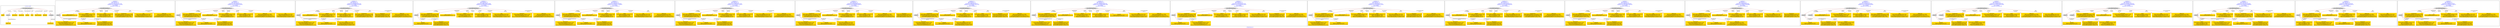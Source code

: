 digraph n0 {
fontcolor="blue"
remincross="true"
label="s29-gilcrease.csv"
subgraph cluster_0 {
label="1-correct model"
n2[style="filled",color="white",fillcolor="lightgray",label="CulturalHeritageObject1"];
n3[shape="plaintext",style="filled",fillcolor="gold",label="Dated"];
n4[style="filled",color="white",fillcolor="lightgray",label="Person1"];
n5[shape="plaintext",style="filled",fillcolor="gold",label="Description"];
n6[shape="plaintext",style="filled",fillcolor="gold",label="Dimensions"];
n7[shape="plaintext",style="filled",fillcolor="gold",label="Medium"];
n8[shape="plaintext",style="filled",fillcolor="gold",label="Title"];
n9[shape="plaintext",style="filled",fillcolor="gold",label="Object Number"];
n10[shape="plaintext",style="filled",fillcolor="gold",label="ObjectID"];
n11[style="filled",color="white",fillcolor="lightgray",label="Concept1"];
n12[shape="plaintext",style="filled",fillcolor="gold",label="Alpha Sort"];
n13[shape="plaintext",style="filled",fillcolor="gold",label="Classification"];
}
subgraph cluster_1 {
label="candidate 0\nlink coherence:1.0\nnode coherence:1.0\nconfidence:0.5913197245717238\nmapping score:0.6600695378202043\ncost:9.99999\n-precision:0.4-recall:0.36"
n15[style="filled",color="white",fillcolor="lightgray",label="CulturalHeritageObject1"];
n16[style="filled",color="white",fillcolor="lightgray",label="Person1"];
n17[shape="plaintext",style="filled",fillcolor="gold",label="Object Number\n[CulturalHeritageObject,extent,1.0]"];
n18[shape="plaintext",style="filled",fillcolor="gold",label="Description\n[CulturalHeritageObject,medium,0.734]\n[CulturalHeritageObject,title,0.146]\n[Person,nameOfThePerson,0.075]\n[Person,countryAssociatedWithThePerson,0.045]"];
n19[shape="plaintext",style="filled",fillcolor="gold",label="ObjectID\n[Person,dateOfDeath,0.947]\n[CulturalHeritageObject,provenance,0.053]"];
n20[shape="plaintext",style="filled",fillcolor="gold",label="Medium\n[CulturalHeritageObject,medium,0.994]\n[Concept,prefLabel,0.005]\n[CulturalHeritageObject,title,0.0]\n[Person,nameOfThePerson,0.0]"];
n21[shape="plaintext",style="filled",fillcolor="gold",label="Dimensions\n[CulturalHeritageObject,extent,0.79]\n[Person,nameOfThePerson,0.209]\n[CulturalHeritageObject,title,0.001]\n[CulturalHeritageObject,medium,0.0]"];
n22[shape="plaintext",style="filled",fillcolor="gold",label="Dated\n[CulturalHeritageObject,created,0.727]\n[Person,dateOfBirth,0.194]\n[Person,dateOfDeath,0.062]\n[CulturalHeritageObject,extent,0.017]"];
n23[shape="plaintext",style="filled",fillcolor="gold",label="Classification\n[CulturalHeritageObject,provenance,0.578]\n[CulturalHeritageObject,rightsHolder,0.349]\n[CulturalHeritageObject,title,0.065]\n[CulturalHeritageObject,medium,0.008]"];
n24[shape="plaintext",style="filled",fillcolor="gold",label="Title\n[CulturalHeritageObject,title,0.821]\n[Person,nameOfThePerson,0.134]\n[CulturalHeritageObject,provenance,0.027]\n[CulturalHeritageObject,medium,0.018]"];
n25[shape="plaintext",style="filled",fillcolor="gold",label="Alpha Sort\n[Person,nameOfThePerson,0.939]\n[CulturalHeritageObject,title,0.047]\n[CulturalHeritageObject,provenance,0.013]\n[CulturalHeritageObject,accessionNumber,0.001]"];
}
subgraph cluster_2 {
label="candidate 1\nlink coherence:1.0\nnode coherence:1.0\nconfidence:0.5672796053921613\nmapping score:0.6520561647603501\ncost:9.99999\n-precision:0.4-recall:0.36"
n27[style="filled",color="white",fillcolor="lightgray",label="CulturalHeritageObject1"];
n28[style="filled",color="white",fillcolor="lightgray",label="Person1"];
n29[shape="plaintext",style="filled",fillcolor="gold",label="Classification\n[CulturalHeritageObject,provenance,0.578]\n[CulturalHeritageObject,rightsHolder,0.349]\n[CulturalHeritageObject,title,0.065]\n[CulturalHeritageObject,medium,0.008]"];
n30[shape="plaintext",style="filled",fillcolor="gold",label="Object Number\n[CulturalHeritageObject,extent,1.0]"];
n31[shape="plaintext",style="filled",fillcolor="gold",label="Description\n[CulturalHeritageObject,medium,0.734]\n[CulturalHeritageObject,title,0.146]\n[Person,nameOfThePerson,0.075]\n[Person,countryAssociatedWithThePerson,0.045]"];
n32[shape="plaintext",style="filled",fillcolor="gold",label="ObjectID\n[Person,dateOfDeath,0.947]\n[CulturalHeritageObject,provenance,0.053]"];
n33[shape="plaintext",style="filled",fillcolor="gold",label="Medium\n[CulturalHeritageObject,medium,0.994]\n[Concept,prefLabel,0.005]\n[CulturalHeritageObject,title,0.0]\n[Person,nameOfThePerson,0.0]"];
n34[shape="plaintext",style="filled",fillcolor="gold",label="Dimensions\n[CulturalHeritageObject,extent,0.79]\n[Person,nameOfThePerson,0.209]\n[CulturalHeritageObject,title,0.001]\n[CulturalHeritageObject,medium,0.0]"];
n35[shape="plaintext",style="filled",fillcolor="gold",label="Dated\n[CulturalHeritageObject,created,0.727]\n[Person,dateOfBirth,0.194]\n[Person,dateOfDeath,0.062]\n[CulturalHeritageObject,extent,0.017]"];
n36[shape="plaintext",style="filled",fillcolor="gold",label="Alpha Sort\n[Person,nameOfThePerson,0.939]\n[CulturalHeritageObject,title,0.047]\n[CulturalHeritageObject,provenance,0.013]\n[CulturalHeritageObject,accessionNumber,0.001]"];
n37[shape="plaintext",style="filled",fillcolor="gold",label="Title\n[CulturalHeritageObject,title,0.821]\n[Person,nameOfThePerson,0.134]\n[CulturalHeritageObject,provenance,0.027]\n[CulturalHeritageObject,medium,0.018]"];
}
subgraph cluster_3 {
label="candidate 10\nlink coherence:1.0\nnode coherence:1.0\nconfidence:0.49199468785625705\nmapping score:0.626961192248382\ncost:9.99999\n-precision:0.3-recall:0.27"
n39[style="filled",color="white",fillcolor="lightgray",label="CulturalHeritageObject1"];
n40[style="filled",color="white",fillcolor="lightgray",label="Person1"];
n41[shape="plaintext",style="filled",fillcolor="gold",label="Object Number\n[CulturalHeritageObject,extent,1.0]"];
n42[shape="plaintext",style="filled",fillcolor="gold",label="Description\n[CulturalHeritageObject,medium,0.734]\n[CulturalHeritageObject,title,0.146]\n[Person,nameOfThePerson,0.075]\n[Person,countryAssociatedWithThePerson,0.045]"];
n43[shape="plaintext",style="filled",fillcolor="gold",label="ObjectID\n[Person,dateOfDeath,0.947]\n[CulturalHeritageObject,provenance,0.053]"];
n44[shape="plaintext",style="filled",fillcolor="gold",label="Medium\n[CulturalHeritageObject,medium,0.994]\n[Concept,prefLabel,0.005]\n[CulturalHeritageObject,title,0.0]\n[Person,nameOfThePerson,0.0]"];
n45[shape="plaintext",style="filled",fillcolor="gold",label="Title\n[CulturalHeritageObject,title,0.821]\n[Person,nameOfThePerson,0.134]\n[CulturalHeritageObject,provenance,0.027]\n[CulturalHeritageObject,medium,0.018]"];
n46[shape="plaintext",style="filled",fillcolor="gold",label="Dated\n[CulturalHeritageObject,created,0.727]\n[Person,dateOfBirth,0.194]\n[Person,dateOfDeath,0.062]\n[CulturalHeritageObject,extent,0.017]"];
n47[shape="plaintext",style="filled",fillcolor="gold",label="Classification\n[CulturalHeritageObject,provenance,0.578]\n[CulturalHeritageObject,rightsHolder,0.349]\n[CulturalHeritageObject,title,0.065]\n[CulturalHeritageObject,medium,0.008]"];
n48[shape="plaintext",style="filled",fillcolor="gold",label="Dimensions\n[CulturalHeritageObject,extent,0.79]\n[Person,nameOfThePerson,0.209]\n[CulturalHeritageObject,title,0.001]\n[CulturalHeritageObject,medium,0.0]"];
n49[shape="plaintext",style="filled",fillcolor="gold",label="Alpha Sort\n[Person,nameOfThePerson,0.939]\n[CulturalHeritageObject,title,0.047]\n[CulturalHeritageObject,provenance,0.013]\n[CulturalHeritageObject,accessionNumber,0.001]"];
}
subgraph cluster_4 {
label="candidate 11\nlink coherence:1.0\nnode coherence:1.0\nconfidence:0.48881759667338986\nmapping score:0.6259021618540929\ncost:9.99999\n-precision:0.3-recall:0.27"
n51[style="filled",color="white",fillcolor="lightgray",label="CulturalHeritageObject1"];
n52[style="filled",color="white",fillcolor="lightgray",label="Person1"];
n53[shape="plaintext",style="filled",fillcolor="gold",label="Classification\n[CulturalHeritageObject,provenance,0.578]\n[CulturalHeritageObject,rightsHolder,0.349]\n[CulturalHeritageObject,title,0.065]\n[CulturalHeritageObject,medium,0.008]"];
n54[shape="plaintext",style="filled",fillcolor="gold",label="Object Number\n[CulturalHeritageObject,extent,1.0]"];
n55[shape="plaintext",style="filled",fillcolor="gold",label="ObjectID\n[Person,dateOfDeath,0.947]\n[CulturalHeritageObject,provenance,0.053]"];
n56[shape="plaintext",style="filled",fillcolor="gold",label="Medium\n[CulturalHeritageObject,medium,0.994]\n[Concept,prefLabel,0.005]\n[CulturalHeritageObject,title,0.0]\n[Person,nameOfThePerson,0.0]"];
n57[shape="plaintext",style="filled",fillcolor="gold",label="Dimensions\n[CulturalHeritageObject,extent,0.79]\n[Person,nameOfThePerson,0.209]\n[CulturalHeritageObject,title,0.001]\n[CulturalHeritageObject,medium,0.0]"];
n58[shape="plaintext",style="filled",fillcolor="gold",label="Dated\n[CulturalHeritageObject,created,0.727]\n[Person,dateOfBirth,0.194]\n[Person,dateOfDeath,0.062]\n[CulturalHeritageObject,extent,0.017]"];
n59[shape="plaintext",style="filled",fillcolor="gold",label="Title\n[CulturalHeritageObject,title,0.821]\n[Person,nameOfThePerson,0.134]\n[CulturalHeritageObject,provenance,0.027]\n[CulturalHeritageObject,medium,0.018]"];
n60[shape="plaintext",style="filled",fillcolor="gold",label="Description\n[CulturalHeritageObject,medium,0.734]\n[CulturalHeritageObject,title,0.146]\n[Person,nameOfThePerson,0.075]\n[Person,countryAssociatedWithThePerson,0.045]"];
n61[shape="plaintext",style="filled",fillcolor="gold",label="Alpha Sort\n[Person,nameOfThePerson,0.939]\n[CulturalHeritageObject,title,0.047]\n[CulturalHeritageObject,provenance,0.013]\n[CulturalHeritageObject,accessionNumber,0.001]"];
}
subgraph cluster_5 {
label="candidate 12\nlink coherence:1.0\nnode coherence:1.0\nconfidence:0.4828494274380394\nmapping score:0.6239127721089761\ncost:9.99999\n-precision:0.3-recall:0.27"
n63[style="filled",color="white",fillcolor="lightgray",label="CulturalHeritageObject1"];
n64[style="filled",color="white",fillcolor="lightgray",label="Person1"];
n65[shape="plaintext",style="filled",fillcolor="gold",label="Classification\n[CulturalHeritageObject,provenance,0.578]\n[CulturalHeritageObject,rightsHolder,0.349]\n[CulturalHeritageObject,title,0.065]\n[CulturalHeritageObject,medium,0.008]"];
n66[shape="plaintext",style="filled",fillcolor="gold",label="Object Number\n[CulturalHeritageObject,extent,1.0]"];
n67[shape="plaintext",style="filled",fillcolor="gold",label="Description\n[CulturalHeritageObject,medium,0.734]\n[CulturalHeritageObject,title,0.146]\n[Person,nameOfThePerson,0.075]\n[Person,countryAssociatedWithThePerson,0.045]"];
n68[shape="plaintext",style="filled",fillcolor="gold",label="ObjectID\n[Person,dateOfDeath,0.947]\n[CulturalHeritageObject,provenance,0.053]"];
n69[shape="plaintext",style="filled",fillcolor="gold",label="Medium\n[CulturalHeritageObject,medium,0.994]\n[Concept,prefLabel,0.005]\n[CulturalHeritageObject,title,0.0]\n[Person,nameOfThePerson,0.0]"];
n70[shape="plaintext",style="filled",fillcolor="gold",label="Dimensions\n[CulturalHeritageObject,extent,0.79]\n[Person,nameOfThePerson,0.209]\n[CulturalHeritageObject,title,0.001]\n[CulturalHeritageObject,medium,0.0]"];
n71[shape="plaintext",style="filled",fillcolor="gold",label="Dated\n[CulturalHeritageObject,created,0.727]\n[Person,dateOfBirth,0.194]\n[Person,dateOfDeath,0.062]\n[CulturalHeritageObject,extent,0.017]"];
n72[shape="plaintext",style="filled",fillcolor="gold",label="Title\n[CulturalHeritageObject,title,0.821]\n[Person,nameOfThePerson,0.134]\n[CulturalHeritageObject,provenance,0.027]\n[CulturalHeritageObject,medium,0.018]"];
n73[shape="plaintext",style="filled",fillcolor="gold",label="Alpha Sort\n[Person,nameOfThePerson,0.939]\n[CulturalHeritageObject,title,0.047]\n[CulturalHeritageObject,provenance,0.013]\n[CulturalHeritageObject,accessionNumber,0.001]"];
}
subgraph cluster_6 {
label="candidate 13\nlink coherence:1.0\nnode coherence:1.0\nconfidence:0.47769044483714335\nmapping score:0.6221931112420107\ncost:9.99999\n-precision:0.3-recall:0.27"
n75[style="filled",color="white",fillcolor="lightgray",label="CulturalHeritageObject1"];
n76[style="filled",color="white",fillcolor="lightgray",label="Person1"];
n77[shape="plaintext",style="filled",fillcolor="gold",label="Classification\n[CulturalHeritageObject,provenance,0.578]\n[CulturalHeritageObject,rightsHolder,0.349]\n[CulturalHeritageObject,title,0.065]\n[CulturalHeritageObject,medium,0.008]"];
n78[shape="plaintext",style="filled",fillcolor="gold",label="Object Number\n[CulturalHeritageObject,extent,1.0]"];
n79[shape="plaintext",style="filled",fillcolor="gold",label="Description\n[CulturalHeritageObject,medium,0.734]\n[CulturalHeritageObject,title,0.146]\n[Person,nameOfThePerson,0.075]\n[Person,countryAssociatedWithThePerson,0.045]"];
n80[shape="plaintext",style="filled",fillcolor="gold",label="ObjectID\n[Person,dateOfDeath,0.947]\n[CulturalHeritageObject,provenance,0.053]"];
n81[shape="plaintext",style="filled",fillcolor="gold",label="Medium\n[CulturalHeritageObject,medium,0.994]\n[Concept,prefLabel,0.005]\n[CulturalHeritageObject,title,0.0]\n[Person,nameOfThePerson,0.0]"];
n82[shape="plaintext",style="filled",fillcolor="gold",label="Dimensions\n[CulturalHeritageObject,extent,0.79]\n[Person,nameOfThePerson,0.209]\n[CulturalHeritageObject,title,0.001]\n[CulturalHeritageObject,medium,0.0]"];
n83[shape="plaintext",style="filled",fillcolor="gold",label="Dated\n[CulturalHeritageObject,created,0.727]\n[Person,dateOfBirth,0.194]\n[Person,dateOfDeath,0.062]\n[CulturalHeritageObject,extent,0.017]"];
n84[shape="plaintext",style="filled",fillcolor="gold",label="Title\n[CulturalHeritageObject,title,0.821]\n[Person,nameOfThePerson,0.134]\n[CulturalHeritageObject,provenance,0.027]\n[CulturalHeritageObject,medium,0.018]"];
n85[shape="plaintext",style="filled",fillcolor="gold",label="Alpha Sort\n[Person,nameOfThePerson,0.939]\n[CulturalHeritageObject,title,0.047]\n[CulturalHeritageObject,provenance,0.013]\n[CulturalHeritageObject,accessionNumber,0.001]"];
}
subgraph cluster_7 {
label="candidate 14\nlink coherence:1.0\nnode coherence:1.0\nconfidence:0.46795456867669455\nmapping score:0.6189478191885278\ncost:9.99999\n-precision:0.3-recall:0.27"
n87[style="filled",color="white",fillcolor="lightgray",label="CulturalHeritageObject1"];
n88[style="filled",color="white",fillcolor="lightgray",label="Person1"];
n89[shape="plaintext",style="filled",fillcolor="gold",label="Classification\n[CulturalHeritageObject,provenance,0.578]\n[CulturalHeritageObject,rightsHolder,0.349]\n[CulturalHeritageObject,title,0.065]\n[CulturalHeritageObject,medium,0.008]"];
n90[shape="plaintext",style="filled",fillcolor="gold",label="Object Number\n[CulturalHeritageObject,extent,1.0]"];
n91[shape="plaintext",style="filled",fillcolor="gold",label="Description\n[CulturalHeritageObject,medium,0.734]\n[CulturalHeritageObject,title,0.146]\n[Person,nameOfThePerson,0.075]\n[Person,countryAssociatedWithThePerson,0.045]"];
n92[shape="plaintext",style="filled",fillcolor="gold",label="ObjectID\n[Person,dateOfDeath,0.947]\n[CulturalHeritageObject,provenance,0.053]"];
n93[shape="plaintext",style="filled",fillcolor="gold",label="Medium\n[CulturalHeritageObject,medium,0.994]\n[Concept,prefLabel,0.005]\n[CulturalHeritageObject,title,0.0]\n[Person,nameOfThePerson,0.0]"];
n94[shape="plaintext",style="filled",fillcolor="gold",label="Title\n[CulturalHeritageObject,title,0.821]\n[Person,nameOfThePerson,0.134]\n[CulturalHeritageObject,provenance,0.027]\n[CulturalHeritageObject,medium,0.018]"];
n95[shape="plaintext",style="filled",fillcolor="gold",label="Dated\n[CulturalHeritageObject,created,0.727]\n[Person,dateOfBirth,0.194]\n[Person,dateOfDeath,0.062]\n[CulturalHeritageObject,extent,0.017]"];
n96[shape="plaintext",style="filled",fillcolor="gold",label="Alpha Sort\n[Person,nameOfThePerson,0.939]\n[CulturalHeritageObject,title,0.047]\n[CulturalHeritageObject,provenance,0.013]\n[CulturalHeritageObject,accessionNumber,0.001]"];
n97[shape="plaintext",style="filled",fillcolor="gold",label="Dimensions\n[CulturalHeritageObject,extent,0.79]\n[Person,nameOfThePerson,0.209]\n[CulturalHeritageObject,title,0.001]\n[CulturalHeritageObject,medium,0.0]"];
}
subgraph cluster_8 {
label="candidate 15\nlink coherence:1.0\nnode coherence:1.0\nconfidence:0.4665544876930717\nmapping score:0.6184811255273202\ncost:9.99999\n-precision:0.3-recall:0.27"
n99[style="filled",color="white",fillcolor="lightgray",label="CulturalHeritageObject1"];
n100[style="filled",color="white",fillcolor="lightgray",label="Person1"];
n101[shape="plaintext",style="filled",fillcolor="gold",label="Classification\n[CulturalHeritageObject,provenance,0.578]\n[CulturalHeritageObject,rightsHolder,0.349]\n[CulturalHeritageObject,title,0.065]\n[CulturalHeritageObject,medium,0.008]"];
n102[shape="plaintext",style="filled",fillcolor="gold",label="Object Number\n[CulturalHeritageObject,extent,1.0]"];
n103[shape="plaintext",style="filled",fillcolor="gold",label="Description\n[CulturalHeritageObject,medium,0.734]\n[CulturalHeritageObject,title,0.146]\n[Person,nameOfThePerson,0.075]\n[Person,countryAssociatedWithThePerson,0.045]"];
n104[shape="plaintext",style="filled",fillcolor="gold",label="ObjectID\n[Person,dateOfDeath,0.947]\n[CulturalHeritageObject,provenance,0.053]"];
n105[shape="plaintext",style="filled",fillcolor="gold",label="Medium\n[CulturalHeritageObject,medium,0.994]\n[Concept,prefLabel,0.005]\n[CulturalHeritageObject,title,0.0]\n[Person,nameOfThePerson,0.0]"];
n106[shape="plaintext",style="filled",fillcolor="gold",label="Title\n[CulturalHeritageObject,title,0.821]\n[Person,nameOfThePerson,0.134]\n[CulturalHeritageObject,provenance,0.027]\n[CulturalHeritageObject,medium,0.018]"];
n107[shape="plaintext",style="filled",fillcolor="gold",label="Dated\n[CulturalHeritageObject,created,0.727]\n[Person,dateOfBirth,0.194]\n[Person,dateOfDeath,0.062]\n[CulturalHeritageObject,extent,0.017]"];
n108[shape="plaintext",style="filled",fillcolor="gold",label="Dimensions\n[CulturalHeritageObject,extent,0.79]\n[Person,nameOfThePerson,0.209]\n[CulturalHeritageObject,title,0.001]\n[CulturalHeritageObject,medium,0.0]"];
n109[shape="plaintext",style="filled",fillcolor="gold",label="Alpha Sort\n[Person,nameOfThePerson,0.939]\n[CulturalHeritageObject,title,0.047]\n[CulturalHeritageObject,provenance,0.013]\n[CulturalHeritageObject,accessionNumber,0.001]"];
}
subgraph cluster_9 {
label="candidate 16\nlink coherence:1.0\nnode coherence:1.0\nconfidence:0.4664643199506786\nmapping score:0.6184510696131892\ncost:9.99999\n-precision:0.4-recall:0.36"
n111[style="filled",color="white",fillcolor="lightgray",label="CulturalHeritageObject1"];
n112[style="filled",color="white",fillcolor="lightgray",label="Person1"];
n113[shape="plaintext",style="filled",fillcolor="gold",label="Classification\n[CulturalHeritageObject,provenance,0.578]\n[CulturalHeritageObject,rightsHolder,0.349]\n[CulturalHeritageObject,title,0.065]\n[CulturalHeritageObject,medium,0.008]"];
n114[shape="plaintext",style="filled",fillcolor="gold",label="Object Number\n[CulturalHeritageObject,extent,1.0]"];
n115[shape="plaintext",style="filled",fillcolor="gold",label="Description\n[CulturalHeritageObject,medium,0.734]\n[CulturalHeritageObject,title,0.146]\n[Person,nameOfThePerson,0.075]\n[Person,countryAssociatedWithThePerson,0.045]"];
n116[shape="plaintext",style="filled",fillcolor="gold",label="Medium\n[CulturalHeritageObject,medium,0.994]\n[Concept,prefLabel,0.005]\n[CulturalHeritageObject,title,0.0]\n[Person,nameOfThePerson,0.0]"];
n117[shape="plaintext",style="filled",fillcolor="gold",label="Dimensions\n[CulturalHeritageObject,extent,0.79]\n[Person,nameOfThePerson,0.209]\n[CulturalHeritageObject,title,0.001]\n[CulturalHeritageObject,medium,0.0]"];
n118[shape="plaintext",style="filled",fillcolor="gold",label="Dated\n[CulturalHeritageObject,created,0.727]\n[Person,dateOfBirth,0.194]\n[Person,dateOfDeath,0.062]\n[CulturalHeritageObject,extent,0.017]"];
n119[shape="plaintext",style="filled",fillcolor="gold",label="ObjectID\n[Person,dateOfDeath,0.947]\n[CulturalHeritageObject,provenance,0.053]"];
n120[shape="plaintext",style="filled",fillcolor="gold",label="Title\n[CulturalHeritageObject,title,0.821]\n[Person,nameOfThePerson,0.134]\n[CulturalHeritageObject,provenance,0.027]\n[CulturalHeritageObject,medium,0.018]"];
n121[shape="plaintext",style="filled",fillcolor="gold",label="Alpha Sort\n[Person,nameOfThePerson,0.939]\n[CulturalHeritageObject,title,0.047]\n[CulturalHeritageObject,provenance,0.013]\n[CulturalHeritageObject,accessionNumber,0.001]"];
}
subgraph cluster_10 {
label="candidate 17\nlink coherence:1.0\nnode coherence:1.0\nconfidence:0.45787401943231365\nmapping score:0.6155876361070675\ncost:9.99999\n-precision:0.3-recall:0.27"
n123[style="filled",color="white",fillcolor="lightgray",label="CulturalHeritageObject1"];
n124[style="filled",color="white",fillcolor="lightgray",label="Person1"];
n125[shape="plaintext",style="filled",fillcolor="gold",label="Classification\n[CulturalHeritageObject,provenance,0.578]\n[CulturalHeritageObject,rightsHolder,0.349]\n[CulturalHeritageObject,title,0.065]\n[CulturalHeritageObject,medium,0.008]"];
n126[shape="plaintext",style="filled",fillcolor="gold",label="Object Number\n[CulturalHeritageObject,extent,1.0]"];
n127[shape="plaintext",style="filled",fillcolor="gold",label="ObjectID\n[Person,dateOfDeath,0.947]\n[CulturalHeritageObject,provenance,0.053]"];
n128[shape="plaintext",style="filled",fillcolor="gold",label="Medium\n[CulturalHeritageObject,medium,0.994]\n[Concept,prefLabel,0.005]\n[CulturalHeritageObject,title,0.0]\n[Person,nameOfThePerson,0.0]"];
n129[shape="plaintext",style="filled",fillcolor="gold",label="Dated\n[CulturalHeritageObject,created,0.727]\n[Person,dateOfBirth,0.194]\n[Person,dateOfDeath,0.062]\n[CulturalHeritageObject,extent,0.017]"];
n130[shape="plaintext",style="filled",fillcolor="gold",label="Description\n[CulturalHeritageObject,medium,0.734]\n[CulturalHeritageObject,title,0.146]\n[Person,nameOfThePerson,0.075]\n[Person,countryAssociatedWithThePerson,0.045]"];
n131[shape="plaintext",style="filled",fillcolor="gold",label="Title\n[CulturalHeritageObject,title,0.821]\n[Person,nameOfThePerson,0.134]\n[CulturalHeritageObject,provenance,0.027]\n[CulturalHeritageObject,medium,0.018]"];
n132[shape="plaintext",style="filled",fillcolor="gold",label="Dimensions\n[CulturalHeritageObject,extent,0.79]\n[Person,nameOfThePerson,0.209]\n[CulturalHeritageObject,title,0.001]\n[CulturalHeritageObject,medium,0.0]"];
n133[shape="plaintext",style="filled",fillcolor="gold",label="Alpha Sort\n[Person,nameOfThePerson,0.939]\n[CulturalHeritageObject,title,0.047]\n[CulturalHeritageObject,provenance,0.013]\n[CulturalHeritageObject,accessionNumber,0.001]"];
}
subgraph cluster_11 {
label="candidate 18\nlink coherence:1.0\nnode coherence:1.0\nconfidence:0.4546259467473741\nmapping score:0.6145049452120876\ncost:9.99999\n-precision:0.3-recall:0.27"
n135[style="filled",color="white",fillcolor="lightgray",label="CulturalHeritageObject1"];
n136[style="filled",color="white",fillcolor="lightgray",label="Person1"];
n137[shape="plaintext",style="filled",fillcolor="gold",label="Classification\n[CulturalHeritageObject,provenance,0.578]\n[CulturalHeritageObject,rightsHolder,0.349]\n[CulturalHeritageObject,title,0.065]\n[CulturalHeritageObject,medium,0.008]"];
n138[shape="plaintext",style="filled",fillcolor="gold",label="Object Number\n[CulturalHeritageObject,extent,1.0]"];
n139[shape="plaintext",style="filled",fillcolor="gold",label="Description\n[CulturalHeritageObject,medium,0.734]\n[CulturalHeritageObject,title,0.146]\n[Person,nameOfThePerson,0.075]\n[Person,countryAssociatedWithThePerson,0.045]"];
n140[shape="plaintext",style="filled",fillcolor="gold",label="ObjectID\n[Person,dateOfDeath,0.947]\n[CulturalHeritageObject,provenance,0.053]"];
n141[shape="plaintext",style="filled",fillcolor="gold",label="Medium\n[CulturalHeritageObject,medium,0.994]\n[Concept,prefLabel,0.005]\n[CulturalHeritageObject,title,0.0]\n[Person,nameOfThePerson,0.0]"];
n142[shape="plaintext",style="filled",fillcolor="gold",label="Dated\n[CulturalHeritageObject,created,0.727]\n[Person,dateOfBirth,0.194]\n[Person,dateOfDeath,0.062]\n[CulturalHeritageObject,extent,0.017]"];
n143[shape="plaintext",style="filled",fillcolor="gold",label="Title\n[CulturalHeritageObject,title,0.821]\n[Person,nameOfThePerson,0.134]\n[CulturalHeritageObject,provenance,0.027]\n[CulturalHeritageObject,medium,0.018]"];
n144[shape="plaintext",style="filled",fillcolor="gold",label="Dimensions\n[CulturalHeritageObject,extent,0.79]\n[Person,nameOfThePerson,0.209]\n[CulturalHeritageObject,title,0.001]\n[CulturalHeritageObject,medium,0.0]"];
n145[shape="plaintext",style="filled",fillcolor="gold",label="Alpha Sort\n[Person,nameOfThePerson,0.939]\n[CulturalHeritageObject,title,0.047]\n[CulturalHeritageObject,provenance,0.013]\n[CulturalHeritageObject,accessionNumber,0.001]"];
}
subgraph cluster_12 {
label="candidate 19\nlink coherence:1.0\nnode coherence:1.0\nconfidence:0.44619735936402755\nmapping score:0.6116954160843054\ncost:9.99999\n-precision:0.3-recall:0.27"
n147[style="filled",color="white",fillcolor="lightgray",label="CulturalHeritageObject1"];
n148[style="filled",color="white",fillcolor="lightgray",label="Person1"];
n149[shape="plaintext",style="filled",fillcolor="gold",label="Object Number\n[CulturalHeritageObject,extent,1.0]"];
n150[shape="plaintext",style="filled",fillcolor="gold",label="Description\n[CulturalHeritageObject,medium,0.734]\n[CulturalHeritageObject,title,0.146]\n[Person,nameOfThePerson,0.075]\n[Person,countryAssociatedWithThePerson,0.045]"];
n151[shape="plaintext",style="filled",fillcolor="gold",label="ObjectID\n[Person,dateOfDeath,0.947]\n[CulturalHeritageObject,provenance,0.053]"];
n152[shape="plaintext",style="filled",fillcolor="gold",label="Medium\n[CulturalHeritageObject,medium,0.994]\n[Concept,prefLabel,0.005]\n[CulturalHeritageObject,title,0.0]\n[Person,nameOfThePerson,0.0]"];
n153[shape="plaintext",style="filled",fillcolor="gold",label="Dimensions\n[CulturalHeritageObject,extent,0.79]\n[Person,nameOfThePerson,0.209]\n[CulturalHeritageObject,title,0.001]\n[CulturalHeritageObject,medium,0.0]"];
n154[shape="plaintext",style="filled",fillcolor="gold",label="Dated\n[CulturalHeritageObject,created,0.727]\n[Person,dateOfBirth,0.194]\n[Person,dateOfDeath,0.062]\n[CulturalHeritageObject,extent,0.017]"];
n155[shape="plaintext",style="filled",fillcolor="gold",label="Title\n[CulturalHeritageObject,title,0.821]\n[Person,nameOfThePerson,0.134]\n[CulturalHeritageObject,provenance,0.027]\n[CulturalHeritageObject,medium,0.018]"];
n156[shape="plaintext",style="filled",fillcolor="gold",label="Classification\n[CulturalHeritageObject,provenance,0.578]\n[CulturalHeritageObject,rightsHolder,0.349]\n[CulturalHeritageObject,title,0.065]\n[CulturalHeritageObject,medium,0.008]"];
n157[shape="plaintext",style="filled",fillcolor="gold",label="Alpha Sort\n[Person,nameOfThePerson,0.939]\n[CulturalHeritageObject,title,0.047]\n[CulturalHeritageObject,provenance,0.013]\n[CulturalHeritageObject,accessionNumber,0.001]"];
}
subgraph cluster_13 {
label="candidate 2\nlink coherence:1.0\nnode coherence:1.0\nconfidence:0.5658795244085384\nmapping score:0.6515894710991424\ncost:9.99999\n-precision:0.4-recall:0.36"
n159[style="filled",color="white",fillcolor="lightgray",label="CulturalHeritageObject1"];
n160[style="filled",color="white",fillcolor="lightgray",label="Person1"];
n161[shape="plaintext",style="filled",fillcolor="gold",label="Classification\n[CulturalHeritageObject,provenance,0.578]\n[CulturalHeritageObject,rightsHolder,0.349]\n[CulturalHeritageObject,title,0.065]\n[CulturalHeritageObject,medium,0.008]"];
n162[shape="plaintext",style="filled",fillcolor="gold",label="Object Number\n[CulturalHeritageObject,extent,1.0]"];
n163[shape="plaintext",style="filled",fillcolor="gold",label="Description\n[CulturalHeritageObject,medium,0.734]\n[CulturalHeritageObject,title,0.146]\n[Person,nameOfThePerson,0.075]\n[Person,countryAssociatedWithThePerson,0.045]"];
n164[shape="plaintext",style="filled",fillcolor="gold",label="ObjectID\n[Person,dateOfDeath,0.947]\n[CulturalHeritageObject,provenance,0.053]"];
n165[shape="plaintext",style="filled",fillcolor="gold",label="Medium\n[CulturalHeritageObject,medium,0.994]\n[Concept,prefLabel,0.005]\n[CulturalHeritageObject,title,0.0]\n[Person,nameOfThePerson,0.0]"];
n166[shape="plaintext",style="filled",fillcolor="gold",label="Dimensions\n[CulturalHeritageObject,extent,0.79]\n[Person,nameOfThePerson,0.209]\n[CulturalHeritageObject,title,0.001]\n[CulturalHeritageObject,medium,0.0]"];
n167[shape="plaintext",style="filled",fillcolor="gold",label="Dated\n[CulturalHeritageObject,created,0.727]\n[Person,dateOfBirth,0.194]\n[Person,dateOfDeath,0.062]\n[CulturalHeritageObject,extent,0.017]"];
n168[shape="plaintext",style="filled",fillcolor="gold",label="Title\n[CulturalHeritageObject,title,0.821]\n[Person,nameOfThePerson,0.134]\n[CulturalHeritageObject,provenance,0.027]\n[CulturalHeritageObject,medium,0.018]"];
n169[shape="plaintext",style="filled",fillcolor="gold",label="Alpha Sort\n[Person,nameOfThePerson,0.939]\n[CulturalHeritageObject,title,0.047]\n[CulturalHeritageObject,provenance,0.013]\n[CulturalHeritageObject,accessionNumber,0.001]"];
}
subgraph cluster_14 {
label="candidate 3\nlink coherence:1.0\nnode coherence:1.0\nconfidence:0.5589382966920601\nmapping score:0.649275728526983\ncost:9.99999\n-precision:0.4-recall:0.36"
n171[style="filled",color="white",fillcolor="lightgray",label="CulturalHeritageObject1"];
n172[style="filled",color="white",fillcolor="lightgray",label="Person1"];
n173[shape="plaintext",style="filled",fillcolor="gold",label="Classification\n[CulturalHeritageObject,provenance,0.578]\n[CulturalHeritageObject,rightsHolder,0.349]\n[CulturalHeritageObject,title,0.065]\n[CulturalHeritageObject,medium,0.008]"];
n174[shape="plaintext",style="filled",fillcolor="gold",label="Object Number\n[CulturalHeritageObject,extent,1.0]"];
n175[shape="plaintext",style="filled",fillcolor="gold",label="Description\n[CulturalHeritageObject,medium,0.734]\n[CulturalHeritageObject,title,0.146]\n[Person,nameOfThePerson,0.075]\n[Person,countryAssociatedWithThePerson,0.045]"];
n176[shape="plaintext",style="filled",fillcolor="gold",label="ObjectID\n[Person,dateOfDeath,0.947]\n[CulturalHeritageObject,provenance,0.053]"];
n177[shape="plaintext",style="filled",fillcolor="gold",label="Medium\n[CulturalHeritageObject,medium,0.994]\n[Concept,prefLabel,0.005]\n[CulturalHeritageObject,title,0.0]\n[Person,nameOfThePerson,0.0]"];
n178[shape="plaintext",style="filled",fillcolor="gold",label="Dated\n[CulturalHeritageObject,created,0.727]\n[Person,dateOfBirth,0.194]\n[Person,dateOfDeath,0.062]\n[CulturalHeritageObject,extent,0.017]"];
n179[shape="plaintext",style="filled",fillcolor="gold",label="Alpha Sort\n[Person,nameOfThePerson,0.939]\n[CulturalHeritageObject,title,0.047]\n[CulturalHeritageObject,provenance,0.013]\n[CulturalHeritageObject,accessionNumber,0.001]"];
n180[shape="plaintext",style="filled",fillcolor="gold",label="Title\n[CulturalHeritageObject,title,0.821]\n[Person,nameOfThePerson,0.134]\n[CulturalHeritageObject,provenance,0.027]\n[CulturalHeritageObject,medium,0.018]"];
n181[shape="plaintext",style="filled",fillcolor="gold",label="Dimensions\n[CulturalHeritageObject,extent,0.79]\n[Person,nameOfThePerson,0.209]\n[CulturalHeritageObject,title,0.001]\n[CulturalHeritageObject,medium,0.0]"];
}
subgraph cluster_15 {
label="candidate 4\nlink coherence:1.0\nnode coherence:1.0\nconfidence:0.5579463760158283\nmapping score:0.6304265697830539\ncost:10.99999\n-precision:0.36-recall:0.36"
n183[style="filled",color="white",fillcolor="lightgray",label="CulturalHeritageObject1"];
n184[style="filled",color="white",fillcolor="lightgray",label="Person1"];
n185[style="filled",color="white",fillcolor="lightgray",label="Concept1"];
n186[shape="plaintext",style="filled",fillcolor="gold",label="Medium\n[CulturalHeritageObject,medium,0.994]\n[Concept,prefLabel,0.005]\n[CulturalHeritageObject,title,0.0]\n[Person,nameOfThePerson,0.0]"];
n187[shape="plaintext",style="filled",fillcolor="gold",label="Object Number\n[CulturalHeritageObject,extent,1.0]"];
n188[shape="plaintext",style="filled",fillcolor="gold",label="ObjectID\n[Person,dateOfDeath,0.947]\n[CulturalHeritageObject,provenance,0.053]"];
n189[shape="plaintext",style="filled",fillcolor="gold",label="Description\n[CulturalHeritageObject,medium,0.734]\n[CulturalHeritageObject,title,0.146]\n[Person,nameOfThePerson,0.075]\n[Person,countryAssociatedWithThePerson,0.045]"];
n190[shape="plaintext",style="filled",fillcolor="gold",label="Dimensions\n[CulturalHeritageObject,extent,0.79]\n[Person,nameOfThePerson,0.209]\n[CulturalHeritageObject,title,0.001]\n[CulturalHeritageObject,medium,0.0]"];
n191[shape="plaintext",style="filled",fillcolor="gold",label="Dated\n[CulturalHeritageObject,created,0.727]\n[Person,dateOfBirth,0.194]\n[Person,dateOfDeath,0.062]\n[CulturalHeritageObject,extent,0.017]"];
n192[shape="plaintext",style="filled",fillcolor="gold",label="Classification\n[CulturalHeritageObject,provenance,0.578]\n[CulturalHeritageObject,rightsHolder,0.349]\n[CulturalHeritageObject,title,0.065]\n[CulturalHeritageObject,medium,0.008]"];
n193[shape="plaintext",style="filled",fillcolor="gold",label="Title\n[CulturalHeritageObject,title,0.821]\n[Person,nameOfThePerson,0.134]\n[CulturalHeritageObject,provenance,0.027]\n[CulturalHeritageObject,medium,0.018]"];
n194[shape="plaintext",style="filled",fillcolor="gold",label="Alpha Sort\n[Person,nameOfThePerson,0.939]\n[CulturalHeritageObject,title,0.047]\n[CulturalHeritageObject,provenance,0.013]\n[CulturalHeritageObject,accessionNumber,0.001]"];
}
subgraph cluster_16 {
label="candidate 5\nlink coherence:1.0\nnode coherence:1.0\nconfidence:0.5339062568362658\nmapping score:0.6224131967231997\ncost:10.99999\n-precision:0.36-recall:0.36"
n196[style="filled",color="white",fillcolor="lightgray",label="CulturalHeritageObject1"];
n197[style="filled",color="white",fillcolor="lightgray",label="Person1"];
n198[style="filled",color="white",fillcolor="lightgray",label="Concept1"];
n199[shape="plaintext",style="filled",fillcolor="gold",label="Classification\n[CulturalHeritageObject,provenance,0.578]\n[CulturalHeritageObject,rightsHolder,0.349]\n[CulturalHeritageObject,title,0.065]\n[CulturalHeritageObject,medium,0.008]"];
n200[shape="plaintext",style="filled",fillcolor="gold",label="Medium\n[CulturalHeritageObject,medium,0.994]\n[Concept,prefLabel,0.005]\n[CulturalHeritageObject,title,0.0]\n[Person,nameOfThePerson,0.0]"];
n201[shape="plaintext",style="filled",fillcolor="gold",label="Object Number\n[CulturalHeritageObject,extent,1.0]"];
n202[shape="plaintext",style="filled",fillcolor="gold",label="ObjectID\n[Person,dateOfDeath,0.947]\n[CulturalHeritageObject,provenance,0.053]"];
n203[shape="plaintext",style="filled",fillcolor="gold",label="Description\n[CulturalHeritageObject,medium,0.734]\n[CulturalHeritageObject,title,0.146]\n[Person,nameOfThePerson,0.075]\n[Person,countryAssociatedWithThePerson,0.045]"];
n204[shape="plaintext",style="filled",fillcolor="gold",label="Dimensions\n[CulturalHeritageObject,extent,0.79]\n[Person,nameOfThePerson,0.209]\n[CulturalHeritageObject,title,0.001]\n[CulturalHeritageObject,medium,0.0]"];
n205[shape="plaintext",style="filled",fillcolor="gold",label="Dated\n[CulturalHeritageObject,created,0.727]\n[Person,dateOfBirth,0.194]\n[Person,dateOfDeath,0.062]\n[CulturalHeritageObject,extent,0.017]"];
n206[shape="plaintext",style="filled",fillcolor="gold",label="Alpha Sort\n[Person,nameOfThePerson,0.939]\n[CulturalHeritageObject,title,0.047]\n[CulturalHeritageObject,provenance,0.013]\n[CulturalHeritageObject,accessionNumber,0.001]"];
n207[shape="plaintext",style="filled",fillcolor="gold",label="Title\n[CulturalHeritageObject,title,0.821]\n[Person,nameOfThePerson,0.134]\n[CulturalHeritageObject,provenance,0.027]\n[CulturalHeritageObject,medium,0.018]"];
}
subgraph cluster_17 {
label="candidate 6\nlink coherence:1.0\nnode coherence:1.0\nconfidence:0.5325061758526429\nmapping score:0.6219465030619921\ncost:10.99999\n-precision:0.36-recall:0.36"
n209[style="filled",color="white",fillcolor="lightgray",label="CulturalHeritageObject1"];
n210[style="filled",color="white",fillcolor="lightgray",label="Person1"];
n211[style="filled",color="white",fillcolor="lightgray",label="Concept1"];
n212[shape="plaintext",style="filled",fillcolor="gold",label="Classification\n[CulturalHeritageObject,provenance,0.578]\n[CulturalHeritageObject,rightsHolder,0.349]\n[CulturalHeritageObject,title,0.065]\n[CulturalHeritageObject,medium,0.008]"];
n213[shape="plaintext",style="filled",fillcolor="gold",label="Medium\n[CulturalHeritageObject,medium,0.994]\n[Concept,prefLabel,0.005]\n[CulturalHeritageObject,title,0.0]\n[Person,nameOfThePerson,0.0]"];
n214[shape="plaintext",style="filled",fillcolor="gold",label="Object Number\n[CulturalHeritageObject,extent,1.0]"];
n215[shape="plaintext",style="filled",fillcolor="gold",label="ObjectID\n[Person,dateOfDeath,0.947]\n[CulturalHeritageObject,provenance,0.053]"];
n216[shape="plaintext",style="filled",fillcolor="gold",label="Description\n[CulturalHeritageObject,medium,0.734]\n[CulturalHeritageObject,title,0.146]\n[Person,nameOfThePerson,0.075]\n[Person,countryAssociatedWithThePerson,0.045]"];
n217[shape="plaintext",style="filled",fillcolor="gold",label="Dimensions\n[CulturalHeritageObject,extent,0.79]\n[Person,nameOfThePerson,0.209]\n[CulturalHeritageObject,title,0.001]\n[CulturalHeritageObject,medium,0.0]"];
n218[shape="plaintext",style="filled",fillcolor="gold",label="Dated\n[CulturalHeritageObject,created,0.727]\n[Person,dateOfBirth,0.194]\n[Person,dateOfDeath,0.062]\n[CulturalHeritageObject,extent,0.017]"];
n219[shape="plaintext",style="filled",fillcolor="gold",label="Title\n[CulturalHeritageObject,title,0.821]\n[Person,nameOfThePerson,0.134]\n[CulturalHeritageObject,provenance,0.027]\n[CulturalHeritageObject,medium,0.018]"];
n220[shape="plaintext",style="filled",fillcolor="gold",label="Alpha Sort\n[Person,nameOfThePerson,0.939]\n[CulturalHeritageObject,title,0.047]\n[CulturalHeritageObject,provenance,0.013]\n[CulturalHeritageObject,accessionNumber,0.001]"];
}
subgraph cluster_18 {
label="candidate 7\nlink coherence:1.0\nnode coherence:1.0\nconfidence:0.5321378733198604\nmapping score:0.6403422540695831\ncost:9.99999\n-precision:0.3-recall:0.27"
n222[style="filled",color="white",fillcolor="lightgray",label="CulturalHeritageObject1"];
n223[style="filled",color="white",fillcolor="lightgray",label="Person1"];
n224[shape="plaintext",style="filled",fillcolor="gold",label="Dated\n[CulturalHeritageObject,created,0.727]\n[Person,dateOfBirth,0.194]\n[Person,dateOfDeath,0.062]\n[CulturalHeritageObject,extent,0.017]"];
n225[shape="plaintext",style="filled",fillcolor="gold",label="Object Number\n[CulturalHeritageObject,extent,1.0]"];
n226[shape="plaintext",style="filled",fillcolor="gold",label="Description\n[CulturalHeritageObject,medium,0.734]\n[CulturalHeritageObject,title,0.146]\n[Person,nameOfThePerson,0.075]\n[Person,countryAssociatedWithThePerson,0.045]"];
n227[shape="plaintext",style="filled",fillcolor="gold",label="ObjectID\n[Person,dateOfDeath,0.947]\n[CulturalHeritageObject,provenance,0.053]"];
n228[shape="plaintext",style="filled",fillcolor="gold",label="Medium\n[CulturalHeritageObject,medium,0.994]\n[Concept,prefLabel,0.005]\n[CulturalHeritageObject,title,0.0]\n[Person,nameOfThePerson,0.0]"];
n229[shape="plaintext",style="filled",fillcolor="gold",label="Dimensions\n[CulturalHeritageObject,extent,0.79]\n[Person,nameOfThePerson,0.209]\n[CulturalHeritageObject,title,0.001]\n[CulturalHeritageObject,medium,0.0]"];
n230[shape="plaintext",style="filled",fillcolor="gold",label="Classification\n[CulturalHeritageObject,provenance,0.578]\n[CulturalHeritageObject,rightsHolder,0.349]\n[CulturalHeritageObject,title,0.065]\n[CulturalHeritageObject,medium,0.008]"];
n231[shape="plaintext",style="filled",fillcolor="gold",label="Title\n[CulturalHeritageObject,title,0.821]\n[Person,nameOfThePerson,0.134]\n[CulturalHeritageObject,provenance,0.027]\n[CulturalHeritageObject,medium,0.018]"];
n232[shape="plaintext",style="filled",fillcolor="gold",label="Alpha Sort\n[Person,nameOfThePerson,0.939]\n[CulturalHeritageObject,title,0.047]\n[CulturalHeritageObject,provenance,0.013]\n[CulturalHeritageObject,accessionNumber,0.001]"];
}
subgraph cluster_19 {
label="candidate 8\nlink coherence:1.0\nnode coherence:1.0\nconfidence:0.5080977541402979\nmapping score:0.632328881009729\ncost:9.99999\n-precision:0.3-recall:0.27"
n234[style="filled",color="white",fillcolor="lightgray",label="CulturalHeritageObject1"];
n235[style="filled",color="white",fillcolor="lightgray",label="Person1"];
n236[shape="plaintext",style="filled",fillcolor="gold",label="Classification\n[CulturalHeritageObject,provenance,0.578]\n[CulturalHeritageObject,rightsHolder,0.349]\n[CulturalHeritageObject,title,0.065]\n[CulturalHeritageObject,medium,0.008]"];
n237[shape="plaintext",style="filled",fillcolor="gold",label="Dated\n[CulturalHeritageObject,created,0.727]\n[Person,dateOfBirth,0.194]\n[Person,dateOfDeath,0.062]\n[CulturalHeritageObject,extent,0.017]"];
n238[shape="plaintext",style="filled",fillcolor="gold",label="Object Number\n[CulturalHeritageObject,extent,1.0]"];
n239[shape="plaintext",style="filled",fillcolor="gold",label="Description\n[CulturalHeritageObject,medium,0.734]\n[CulturalHeritageObject,title,0.146]\n[Person,nameOfThePerson,0.075]\n[Person,countryAssociatedWithThePerson,0.045]"];
n240[shape="plaintext",style="filled",fillcolor="gold",label="ObjectID\n[Person,dateOfDeath,0.947]\n[CulturalHeritageObject,provenance,0.053]"];
n241[shape="plaintext",style="filled",fillcolor="gold",label="Medium\n[CulturalHeritageObject,medium,0.994]\n[Concept,prefLabel,0.005]\n[CulturalHeritageObject,title,0.0]\n[Person,nameOfThePerson,0.0]"];
n242[shape="plaintext",style="filled",fillcolor="gold",label="Dimensions\n[CulturalHeritageObject,extent,0.79]\n[Person,nameOfThePerson,0.209]\n[CulturalHeritageObject,title,0.001]\n[CulturalHeritageObject,medium,0.0]"];
n243[shape="plaintext",style="filled",fillcolor="gold",label="Alpha Sort\n[Person,nameOfThePerson,0.939]\n[CulturalHeritageObject,title,0.047]\n[CulturalHeritageObject,provenance,0.013]\n[CulturalHeritageObject,accessionNumber,0.001]"];
n244[shape="plaintext",style="filled",fillcolor="gold",label="Title\n[CulturalHeritageObject,title,0.821]\n[Person,nameOfThePerson,0.134]\n[CulturalHeritageObject,provenance,0.027]\n[CulturalHeritageObject,medium,0.018]"];
}
subgraph cluster_20 {
label="candidate 9\nlink coherence:1.0\nnode coherence:1.0\nconfidence:0.506697673156675\nmapping score:0.6318621873485213\ncost:9.99999\n-precision:0.3-recall:0.27"
n246[style="filled",color="white",fillcolor="lightgray",label="CulturalHeritageObject1"];
n247[style="filled",color="white",fillcolor="lightgray",label="Person1"];
n248[shape="plaintext",style="filled",fillcolor="gold",label="Classification\n[CulturalHeritageObject,provenance,0.578]\n[CulturalHeritageObject,rightsHolder,0.349]\n[CulturalHeritageObject,title,0.065]\n[CulturalHeritageObject,medium,0.008]"];
n249[shape="plaintext",style="filled",fillcolor="gold",label="Dated\n[CulturalHeritageObject,created,0.727]\n[Person,dateOfBirth,0.194]\n[Person,dateOfDeath,0.062]\n[CulturalHeritageObject,extent,0.017]"];
n250[shape="plaintext",style="filled",fillcolor="gold",label="Object Number\n[CulturalHeritageObject,extent,1.0]"];
n251[shape="plaintext",style="filled",fillcolor="gold",label="Description\n[CulturalHeritageObject,medium,0.734]\n[CulturalHeritageObject,title,0.146]\n[Person,nameOfThePerson,0.075]\n[Person,countryAssociatedWithThePerson,0.045]"];
n252[shape="plaintext",style="filled",fillcolor="gold",label="ObjectID\n[Person,dateOfDeath,0.947]\n[CulturalHeritageObject,provenance,0.053]"];
n253[shape="plaintext",style="filled",fillcolor="gold",label="Medium\n[CulturalHeritageObject,medium,0.994]\n[Concept,prefLabel,0.005]\n[CulturalHeritageObject,title,0.0]\n[Person,nameOfThePerson,0.0]"];
n254[shape="plaintext",style="filled",fillcolor="gold",label="Dimensions\n[CulturalHeritageObject,extent,0.79]\n[Person,nameOfThePerson,0.209]\n[CulturalHeritageObject,title,0.001]\n[CulturalHeritageObject,medium,0.0]"];
n255[shape="plaintext",style="filled",fillcolor="gold",label="Title\n[CulturalHeritageObject,title,0.821]\n[Person,nameOfThePerson,0.134]\n[CulturalHeritageObject,provenance,0.027]\n[CulturalHeritageObject,medium,0.018]"];
n256[shape="plaintext",style="filled",fillcolor="gold",label="Alpha Sort\n[Person,nameOfThePerson,0.939]\n[CulturalHeritageObject,title,0.047]\n[CulturalHeritageObject,provenance,0.013]\n[CulturalHeritageObject,accessionNumber,0.001]"];
}
n2 -> n3[color="brown",fontcolor="black",label="created"]
n2 -> n4[color="brown",fontcolor="black",label="creator"]
n2 -> n5[color="brown",fontcolor="black",label="description"]
n2 -> n6[color="brown",fontcolor="black",label="extent"]
n2 -> n7[color="brown",fontcolor="black",label="medium"]
n2 -> n8[color="brown",fontcolor="black",label="title"]
n2 -> n9[color="brown",fontcolor="black",label="accessionNumber"]
n2 -> n10[color="brown",fontcolor="black",label="objectId"]
n2 -> n11[color="brown",fontcolor="black",label="hasType"]
n4 -> n12[color="brown",fontcolor="black",label="nameOfThePerson"]
n11 -> n13[color="brown",fontcolor="black",label="prefLabel"]
n15 -> n16[color="brown",fontcolor="black",label="creator\nw=0.99999"]
n15 -> n17[color="brown",fontcolor="black",label="extent\nw=1.0"]
n16 -> n18[color="brown",fontcolor="black",label="countryAssociatedWithThePerson\nw=1.0"]
n16 -> n19[color="brown",fontcolor="black",label="dateOfDeath\nw=1.0"]
n15 -> n20[color="brown",fontcolor="black",label="medium\nw=1.0"]
n16 -> n21[color="brown",fontcolor="black",label="nameOfThePerson\nw=1.0"]
n15 -> n22[color="brown",fontcolor="black",label="created\nw=1.0"]
n15 -> n23[color="brown",fontcolor="black",label="provenance\nw=1.0"]
n15 -> n24[color="brown",fontcolor="black",label="title\nw=1.0"]
n15 -> n25[color="brown",fontcolor="black",label="accessionNumber\nw=1.0"]
n27 -> n28[color="brown",fontcolor="black",label="creator\nw=0.99999"]
n27 -> n29[color="brown",fontcolor="black",label="rightsHolder\nw=1.0"]
n27 -> n30[color="brown",fontcolor="black",label="extent\nw=1.0"]
n28 -> n31[color="brown",fontcolor="black",label="countryAssociatedWithThePerson\nw=1.0"]
n28 -> n32[color="brown",fontcolor="black",label="dateOfDeath\nw=1.0"]
n27 -> n33[color="brown",fontcolor="black",label="medium\nw=1.0"]
n28 -> n34[color="brown",fontcolor="black",label="nameOfThePerson\nw=1.0"]
n27 -> n35[color="brown",fontcolor="black",label="created\nw=1.0"]
n27 -> n36[color="brown",fontcolor="black",label="provenance\nw=1.0"]
n27 -> n37[color="brown",fontcolor="black",label="title\nw=1.0"]
n39 -> n40[color="brown",fontcolor="black",label="creator\nw=0.99999"]
n39 -> n41[color="brown",fontcolor="black",label="extent\nw=1.0"]
n40 -> n42[color="brown",fontcolor="black",label="countryAssociatedWithThePerson\nw=1.0"]
n40 -> n43[color="brown",fontcolor="black",label="dateOfDeath\nw=1.0"]
n39 -> n44[color="brown",fontcolor="black",label="medium\nw=1.0"]
n40 -> n45[color="brown",fontcolor="black",label="nameOfThePerson\nw=1.0"]
n39 -> n46[color="brown",fontcolor="black",label="created\nw=1.0"]
n39 -> n47[color="brown",fontcolor="black",label="provenance\nw=1.0"]
n39 -> n48[color="brown",fontcolor="black",label="title\nw=1.0"]
n39 -> n49[color="brown",fontcolor="black",label="accessionNumber\nw=1.0"]
n51 -> n52[color="brown",fontcolor="black",label="creator\nw=0.99999"]
n51 -> n53[color="brown",fontcolor="black",label="rightsHolder\nw=1.0"]
n51 -> n54[color="brown",fontcolor="black",label="extent\nw=1.0"]
n52 -> n55[color="brown",fontcolor="black",label="dateOfDeath\nw=1.0"]
n51 -> n56[color="brown",fontcolor="black",label="medium\nw=1.0"]
n52 -> n57[color="brown",fontcolor="black",label="nameOfThePerson\nw=1.0"]
n51 -> n58[color="brown",fontcolor="black",label="created\nw=1.0"]
n51 -> n59[color="brown",fontcolor="black",label="provenance\nw=1.0"]
n51 -> n60[color="brown",fontcolor="black",label="title\nw=1.0"]
n51 -> n61[color="brown",fontcolor="black",label="accessionNumber\nw=1.0"]
n63 -> n64[color="brown",fontcolor="black",label="creator\nw=0.99999"]
n63 -> n65[color="brown",fontcolor="black",label="rightsHolder\nw=1.0"]
n63 -> n66[color="brown",fontcolor="black",label="extent\nw=1.0"]
n64 -> n67[color="brown",fontcolor="black",label="countryAssociatedWithThePerson\nw=1.0"]
n64 -> n68[color="brown",fontcolor="black",label="dateOfDeath\nw=1.0"]
n63 -> n69[color="brown",fontcolor="black",label="medium\nw=1.0"]
n64 -> n70[color="brown",fontcolor="black",label="nameOfThePerson\nw=1.0"]
n63 -> n71[color="brown",fontcolor="black",label="created\nw=1.0"]
n63 -> n72[color="brown",fontcolor="black",label="provenance\nw=1.0"]
n63 -> n73[color="brown",fontcolor="black",label="title\nw=1.0"]
n75 -> n76[color="brown",fontcolor="black",label="creator\nw=0.99999"]
n75 -> n77[color="brown",fontcolor="black",label="rightsHolder\nw=1.0"]
n75 -> n78[color="brown",fontcolor="black",label="extent\nw=1.0"]
n76 -> n79[color="brown",fontcolor="black",label="countryAssociatedWithThePerson\nw=1.0"]
n76 -> n80[color="brown",fontcolor="black",label="dateOfDeath\nw=1.0"]
n75 -> n81[color="brown",fontcolor="black",label="medium\nw=1.0"]
n76 -> n82[color="brown",fontcolor="black",label="nameOfThePerson\nw=1.0"]
n75 -> n83[color="brown",fontcolor="black",label="created\nw=1.0"]
n75 -> n84[color="brown",fontcolor="black",label="provenance\nw=1.0"]
n75 -> n85[color="brown",fontcolor="black",label="accessionNumber\nw=1.0"]
n87 -> n88[color="brown",fontcolor="black",label="creator\nw=0.99999"]
n87 -> n89[color="brown",fontcolor="black",label="rightsHolder\nw=1.0"]
n87 -> n90[color="brown",fontcolor="black",label="extent\nw=1.0"]
n88 -> n91[color="brown",fontcolor="black",label="countryAssociatedWithThePerson\nw=1.0"]
n88 -> n92[color="brown",fontcolor="black",label="dateOfDeath\nw=1.0"]
n87 -> n93[color="brown",fontcolor="black",label="medium\nw=1.0"]
n88 -> n94[color="brown",fontcolor="black",label="nameOfThePerson\nw=1.0"]
n87 -> n95[color="brown",fontcolor="black",label="created\nw=1.0"]
n87 -> n96[color="brown",fontcolor="black",label="provenance\nw=1.0"]
n87 -> n97[color="brown",fontcolor="black",label="title\nw=1.0"]
n99 -> n100[color="brown",fontcolor="black",label="creator\nw=0.99999"]
n99 -> n101[color="brown",fontcolor="black",label="rightsHolder\nw=1.0"]
n99 -> n102[color="brown",fontcolor="black",label="extent\nw=1.0"]
n100 -> n103[color="brown",fontcolor="black",label="countryAssociatedWithThePerson\nw=1.0"]
n100 -> n104[color="brown",fontcolor="black",label="dateOfDeath\nw=1.0"]
n99 -> n105[color="brown",fontcolor="black",label="medium\nw=1.0"]
n100 -> n106[color="brown",fontcolor="black",label="nameOfThePerson\nw=1.0"]
n99 -> n107[color="brown",fontcolor="black",label="created\nw=1.0"]
n99 -> n108[color="brown",fontcolor="black",label="title\nw=1.0"]
n99 -> n109[color="brown",fontcolor="black",label="accessionNumber\nw=1.0"]
n111 -> n112[color="brown",fontcolor="black",label="creator\nw=0.99999"]
n111 -> n113[color="brown",fontcolor="black",label="rightsHolder\nw=1.0"]
n111 -> n114[color="brown",fontcolor="black",label="extent\nw=1.0"]
n112 -> n115[color="brown",fontcolor="black",label="countryAssociatedWithThePerson\nw=1.0"]
n111 -> n116[color="brown",fontcolor="black",label="medium\nw=1.0"]
n112 -> n117[color="brown",fontcolor="black",label="nameOfThePerson\nw=1.0"]
n111 -> n118[color="brown",fontcolor="black",label="created\nw=1.0"]
n111 -> n119[color="brown",fontcolor="black",label="provenance\nw=1.0"]
n111 -> n120[color="brown",fontcolor="black",label="title\nw=1.0"]
n111 -> n121[color="brown",fontcolor="black",label="accessionNumber\nw=1.0"]
n123 -> n124[color="brown",fontcolor="black",label="creator\nw=0.99999"]
n123 -> n125[color="brown",fontcolor="black",label="rightsHolder\nw=1.0"]
n123 -> n126[color="brown",fontcolor="black",label="extent\nw=1.0"]
n124 -> n127[color="brown",fontcolor="black",label="dateOfDeath\nw=1.0"]
n123 -> n128[color="brown",fontcolor="black",label="medium\nw=1.0"]
n123 -> n129[color="brown",fontcolor="black",label="created\nw=1.0"]
n124 -> n130[color="brown",fontcolor="black",label="nameOfThePerson\nw=1.0"]
n123 -> n131[color="brown",fontcolor="black",label="provenance\nw=1.0"]
n123 -> n132[color="brown",fontcolor="black",label="title\nw=1.0"]
n123 -> n133[color="brown",fontcolor="black",label="accessionNumber\nw=1.0"]
n135 -> n136[color="brown",fontcolor="black",label="creator\nw=0.99999"]
n135 -> n137[color="brown",fontcolor="black",label="rightsHolder\nw=1.0"]
n135 -> n138[color="brown",fontcolor="black",label="extent\nw=1.0"]
n136 -> n139[color="brown",fontcolor="black",label="countryAssociatedWithThePerson\nw=1.0"]
n136 -> n140[color="brown",fontcolor="black",label="dateOfDeath\nw=1.0"]
n135 -> n141[color="brown",fontcolor="black",label="medium\nw=1.0"]
n135 -> n142[color="brown",fontcolor="black",label="created\nw=1.0"]
n135 -> n143[color="brown",fontcolor="black",label="provenance\nw=1.0"]
n135 -> n144[color="brown",fontcolor="black",label="title\nw=1.0"]
n135 -> n145[color="brown",fontcolor="black",label="accessionNumber\nw=1.0"]
n147 -> n148[color="brown",fontcolor="black",label="creator\nw=0.99999"]
n147 -> n149[color="brown",fontcolor="black",label="extent\nw=1.0"]
n148 -> n150[color="brown",fontcolor="black",label="countryAssociatedWithThePerson\nw=1.0"]
n148 -> n151[color="brown",fontcolor="black",label="dateOfDeath\nw=1.0"]
n147 -> n152[color="brown",fontcolor="black",label="medium\nw=1.0"]
n148 -> n153[color="brown",fontcolor="black",label="nameOfThePerson\nw=1.0"]
n147 -> n154[color="brown",fontcolor="black",label="created\nw=1.0"]
n147 -> n155[color="brown",fontcolor="black",label="provenance\nw=1.0"]
n147 -> n156[color="brown",fontcolor="black",label="title\nw=1.0"]
n147 -> n157[color="brown",fontcolor="black",label="accessionNumber\nw=1.0"]
n159 -> n160[color="brown",fontcolor="black",label="creator\nw=0.99999"]
n159 -> n161[color="brown",fontcolor="black",label="rightsHolder\nw=1.0"]
n159 -> n162[color="brown",fontcolor="black",label="extent\nw=1.0"]
n160 -> n163[color="brown",fontcolor="black",label="countryAssociatedWithThePerson\nw=1.0"]
n160 -> n164[color="brown",fontcolor="black",label="dateOfDeath\nw=1.0"]
n159 -> n165[color="brown",fontcolor="black",label="medium\nw=1.0"]
n160 -> n166[color="brown",fontcolor="black",label="nameOfThePerson\nw=1.0"]
n159 -> n167[color="brown",fontcolor="black",label="created\nw=1.0"]
n159 -> n168[color="brown",fontcolor="black",label="title\nw=1.0"]
n159 -> n169[color="brown",fontcolor="black",label="accessionNumber\nw=1.0"]
n171 -> n172[color="brown",fontcolor="black",label="creator\nw=0.99999"]
n171 -> n173[color="brown",fontcolor="black",label="rightsHolder\nw=1.0"]
n171 -> n174[color="brown",fontcolor="black",label="extent\nw=1.0"]
n172 -> n175[color="brown",fontcolor="black",label="countryAssociatedWithThePerson\nw=1.0"]
n172 -> n176[color="brown",fontcolor="black",label="dateOfDeath\nw=1.0"]
n171 -> n177[color="brown",fontcolor="black",label="medium\nw=1.0"]
n171 -> n178[color="brown",fontcolor="black",label="created\nw=1.0"]
n172 -> n179[color="brown",fontcolor="black",label="nameOfThePerson\nw=1.0"]
n171 -> n180[color="brown",fontcolor="black",label="provenance\nw=1.0"]
n171 -> n181[color="brown",fontcolor="black",label="title\nw=1.0"]
n183 -> n184[color="brown",fontcolor="black",label="creator\nw=0.99999"]
n183 -> n185[color="brown",fontcolor="black",label="hasType\nw=1.0"]
n185 -> n186[color="brown",fontcolor="black",label="prefLabel\nw=1.0"]
n183 -> n187[color="brown",fontcolor="black",label="extent\nw=1.0"]
n184 -> n188[color="brown",fontcolor="black",label="dateOfDeath\nw=1.0"]
n183 -> n189[color="brown",fontcolor="black",label="medium\nw=1.0"]
n184 -> n190[color="brown",fontcolor="black",label="nameOfThePerson\nw=1.0"]
n183 -> n191[color="brown",fontcolor="black",label="created\nw=1.0"]
n183 -> n192[color="brown",fontcolor="black",label="provenance\nw=1.0"]
n183 -> n193[color="brown",fontcolor="black",label="title\nw=1.0"]
n183 -> n194[color="brown",fontcolor="black",label="accessionNumber\nw=1.0"]
n196 -> n197[color="brown",fontcolor="black",label="creator\nw=0.99999"]
n196 -> n198[color="brown",fontcolor="black",label="hasType\nw=1.0"]
n196 -> n199[color="brown",fontcolor="black",label="rightsHolder\nw=1.0"]
n198 -> n200[color="brown",fontcolor="black",label="prefLabel\nw=1.0"]
n196 -> n201[color="brown",fontcolor="black",label="extent\nw=1.0"]
n197 -> n202[color="brown",fontcolor="black",label="dateOfDeath\nw=1.0"]
n196 -> n203[color="brown",fontcolor="black",label="medium\nw=1.0"]
n197 -> n204[color="brown",fontcolor="black",label="nameOfThePerson\nw=1.0"]
n196 -> n205[color="brown",fontcolor="black",label="created\nw=1.0"]
n196 -> n206[color="brown",fontcolor="black",label="provenance\nw=1.0"]
n196 -> n207[color="brown",fontcolor="black",label="title\nw=1.0"]
n209 -> n210[color="brown",fontcolor="black",label="creator\nw=0.99999"]
n209 -> n211[color="brown",fontcolor="black",label="hasType\nw=1.0"]
n209 -> n212[color="brown",fontcolor="black",label="rightsHolder\nw=1.0"]
n211 -> n213[color="brown",fontcolor="black",label="prefLabel\nw=1.0"]
n209 -> n214[color="brown",fontcolor="black",label="extent\nw=1.0"]
n210 -> n215[color="brown",fontcolor="black",label="dateOfDeath\nw=1.0"]
n209 -> n216[color="brown",fontcolor="black",label="medium\nw=1.0"]
n210 -> n217[color="brown",fontcolor="black",label="nameOfThePerson\nw=1.0"]
n209 -> n218[color="brown",fontcolor="black",label="created\nw=1.0"]
n209 -> n219[color="brown",fontcolor="black",label="title\nw=1.0"]
n209 -> n220[color="brown",fontcolor="black",label="accessionNumber\nw=1.0"]
n222 -> n223[color="brown",fontcolor="black",label="creator\nw=0.99999"]
n223 -> n224[color="brown",fontcolor="black",label="dateOfBirth\nw=1.0"]
n222 -> n225[color="brown",fontcolor="black",label="extent\nw=1.0"]
n223 -> n226[color="brown",fontcolor="black",label="countryAssociatedWithThePerson\nw=1.0"]
n223 -> n227[color="brown",fontcolor="black",label="dateOfDeath\nw=1.0"]
n222 -> n228[color="brown",fontcolor="black",label="medium\nw=1.0"]
n223 -> n229[color="brown",fontcolor="black",label="nameOfThePerson\nw=1.0"]
n222 -> n230[color="brown",fontcolor="black",label="provenance\nw=1.0"]
n222 -> n231[color="brown",fontcolor="black",label="title\nw=1.0"]
n222 -> n232[color="brown",fontcolor="black",label="accessionNumber\nw=1.0"]
n234 -> n235[color="brown",fontcolor="black",label="creator\nw=0.99999"]
n234 -> n236[color="brown",fontcolor="black",label="rightsHolder\nw=1.0"]
n235 -> n237[color="brown",fontcolor="black",label="dateOfBirth\nw=1.0"]
n234 -> n238[color="brown",fontcolor="black",label="extent\nw=1.0"]
n235 -> n239[color="brown",fontcolor="black",label="countryAssociatedWithThePerson\nw=1.0"]
n235 -> n240[color="brown",fontcolor="black",label="dateOfDeath\nw=1.0"]
n234 -> n241[color="brown",fontcolor="black",label="medium\nw=1.0"]
n235 -> n242[color="brown",fontcolor="black",label="nameOfThePerson\nw=1.0"]
n234 -> n243[color="brown",fontcolor="black",label="provenance\nw=1.0"]
n234 -> n244[color="brown",fontcolor="black",label="title\nw=1.0"]
n246 -> n247[color="brown",fontcolor="black",label="creator\nw=0.99999"]
n246 -> n248[color="brown",fontcolor="black",label="rightsHolder\nw=1.0"]
n247 -> n249[color="brown",fontcolor="black",label="dateOfBirth\nw=1.0"]
n246 -> n250[color="brown",fontcolor="black",label="extent\nw=1.0"]
n247 -> n251[color="brown",fontcolor="black",label="countryAssociatedWithThePerson\nw=1.0"]
n247 -> n252[color="brown",fontcolor="black",label="dateOfDeath\nw=1.0"]
n246 -> n253[color="brown",fontcolor="black",label="medium\nw=1.0"]
n247 -> n254[color="brown",fontcolor="black",label="nameOfThePerson\nw=1.0"]
n246 -> n255[color="brown",fontcolor="black",label="title\nw=1.0"]
n246 -> n256[color="brown",fontcolor="black",label="accessionNumber\nw=1.0"]
}
